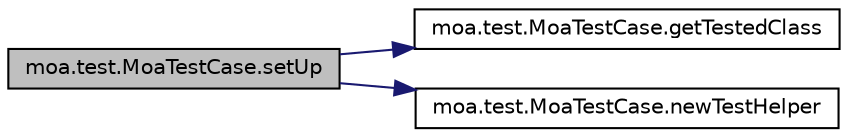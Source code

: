 digraph G
{
  edge [fontname="Helvetica",fontsize="10",labelfontname="Helvetica",labelfontsize="10"];
  node [fontname="Helvetica",fontsize="10",shape=record];
  rankdir=LR;
  Node1 [label="moa.test.MoaTestCase.setUp",height=0.2,width=0.4,color="black", fillcolor="grey75", style="filled" fontcolor="black"];
  Node1 -> Node2 [color="midnightblue",fontsize="10",style="solid",fontname="Helvetica"];
  Node2 [label="moa.test.MoaTestCase.getTestedClass",height=0.2,width=0.4,color="black", fillcolor="white", style="filled",URL="$classmoa_1_1test_1_1MoaTestCase.html#ae6b07b5d96881b6aec9721b9c57a4076",tooltip="Tries to load the class based on the test class&#39;s name."];
  Node1 -> Node3 [color="midnightblue",fontsize="10",style="solid",fontname="Helvetica"];
  Node3 [label="moa.test.MoaTestCase.newTestHelper",height=0.2,width=0.4,color="black", fillcolor="white", style="filled",URL="$classmoa_1_1test_1_1MoaTestCase.html#adb9028f2e24759c519fd1a2daeb46fa3",tooltip="Returns the test helper class to use."];
}

